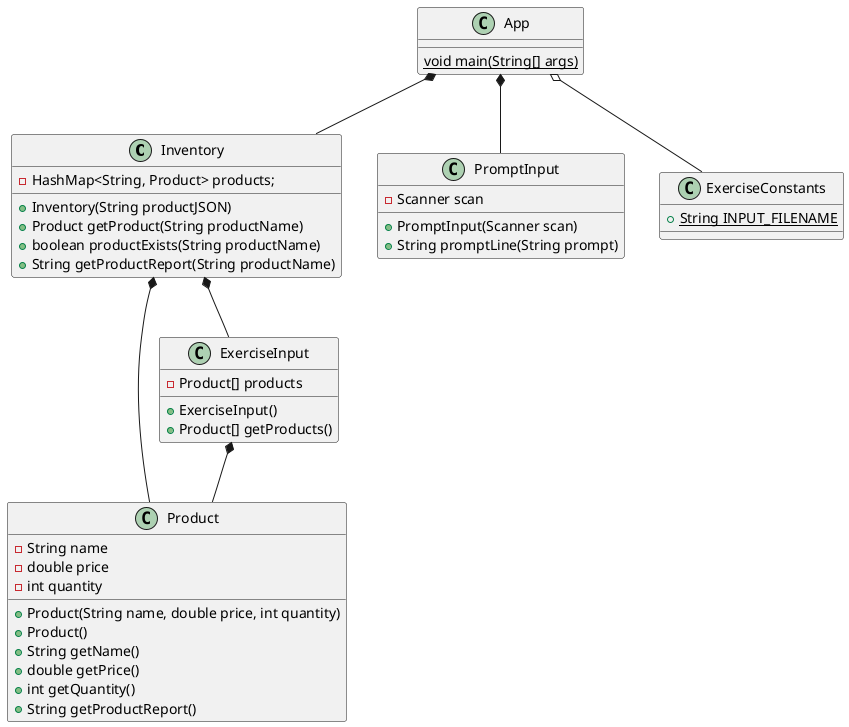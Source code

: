 @startuml
'https://plantuml.com/class-diagram

class Inventory {
    -HashMap<String, Product> products;
    +Inventory(String productJSON)
    +Product getProduct(String productName)
    +boolean productExists(String productName)
    +String getProductReport(String productName)
}

class Product {
    -String name
    -double price
    -int quantity
    +Product(String name, double price, int quantity)
    +Product()
    +String getName()
    +double getPrice()
    +int getQuantity()
    +String getProductReport()
}

class ExerciseInput {
    -Product[] products
    +ExerciseInput()
    +Product[] getProducts()
}

class PromptInput {
    -Scanner scan
    +PromptInput(Scanner scan)
    +String promptLine(String prompt)
}

class App {
    {static} void main(String[] args)
}

class ExerciseConstants {
    +{static} String INPUT_FILENAME
}

Inventory *-- Product
App *-- Inventory
ExerciseInput *-- Product
Inventory *-- ExerciseInput
App *-- PromptInput
App o-- ExerciseConstants

@enduml